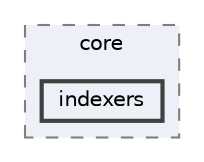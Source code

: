 digraph "/home/jam/Research/IRES-2025/dev/src/llm-scripts/testing/hypothesis-testing/hyp-env/lib/python3.12/site-packages/pandas/core/indexers"
{
 // LATEX_PDF_SIZE
  bgcolor="transparent";
  edge [fontname=Helvetica,fontsize=10,labelfontname=Helvetica,labelfontsize=10];
  node [fontname=Helvetica,fontsize=10,shape=box,height=0.2,width=0.4];
  compound=true
  subgraph clusterdir_5205ffcf50a564ea4f46690fbcd2ca15 {
    graph [ bgcolor="#edf0f7", pencolor="grey50", label="core", fontname=Helvetica,fontsize=10 style="filled,dashed", URL="dir_5205ffcf50a564ea4f46690fbcd2ca15.html",tooltip=""]
  dir_af3d17555339dd6147085241db6f40fd [label="indexers", fillcolor="#edf0f7", color="grey25", style="filled,bold", URL="dir_af3d17555339dd6147085241db6f40fd.html",tooltip=""];
  }
}
